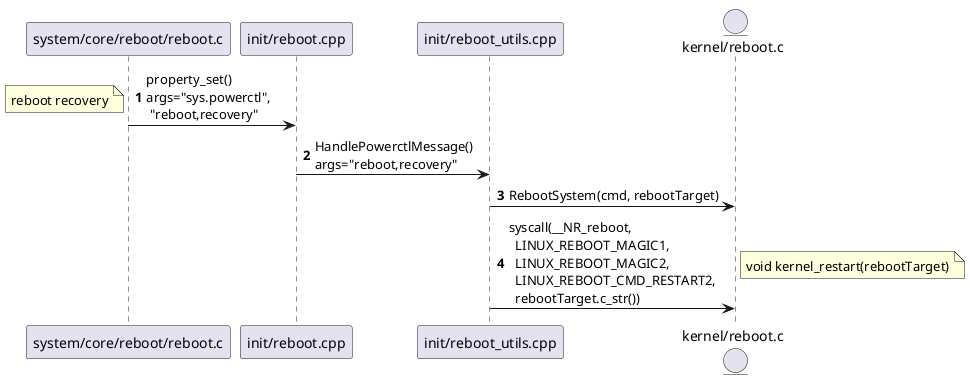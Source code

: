 @startuml
'comment

autonumber

participant "system/core/reboot/reboot.c" as reboot_c
participant "init/reboot.cpp" as init_reboot
participant "init/reboot_utils.cpp" as init_reboot_utils
entity "kernel/reboot.c" as kernel

reboot_c -> init_reboot : property_set()\nargs="sys.powerctl",\n "reboot,recovery"
note left: reboot recovery
init_reboot -> init_reboot_utils: HandlePowerctlMessage()\nargs="reboot,recovery"
init_reboot_utils -> kernel: RebootSystem(cmd, rebootTarget)
init_reboot_utils -> kernel: syscall(__NR_reboot,\n  LINUX_REBOOT_MAGIC1,\n  LINUX_REBOOT_MAGIC2,\n  LINUX_REBOOT_CMD_RESTART2,\n  rebootTarget.c_str())
note right: void kernel_restart(rebootTarget)
@enduml
